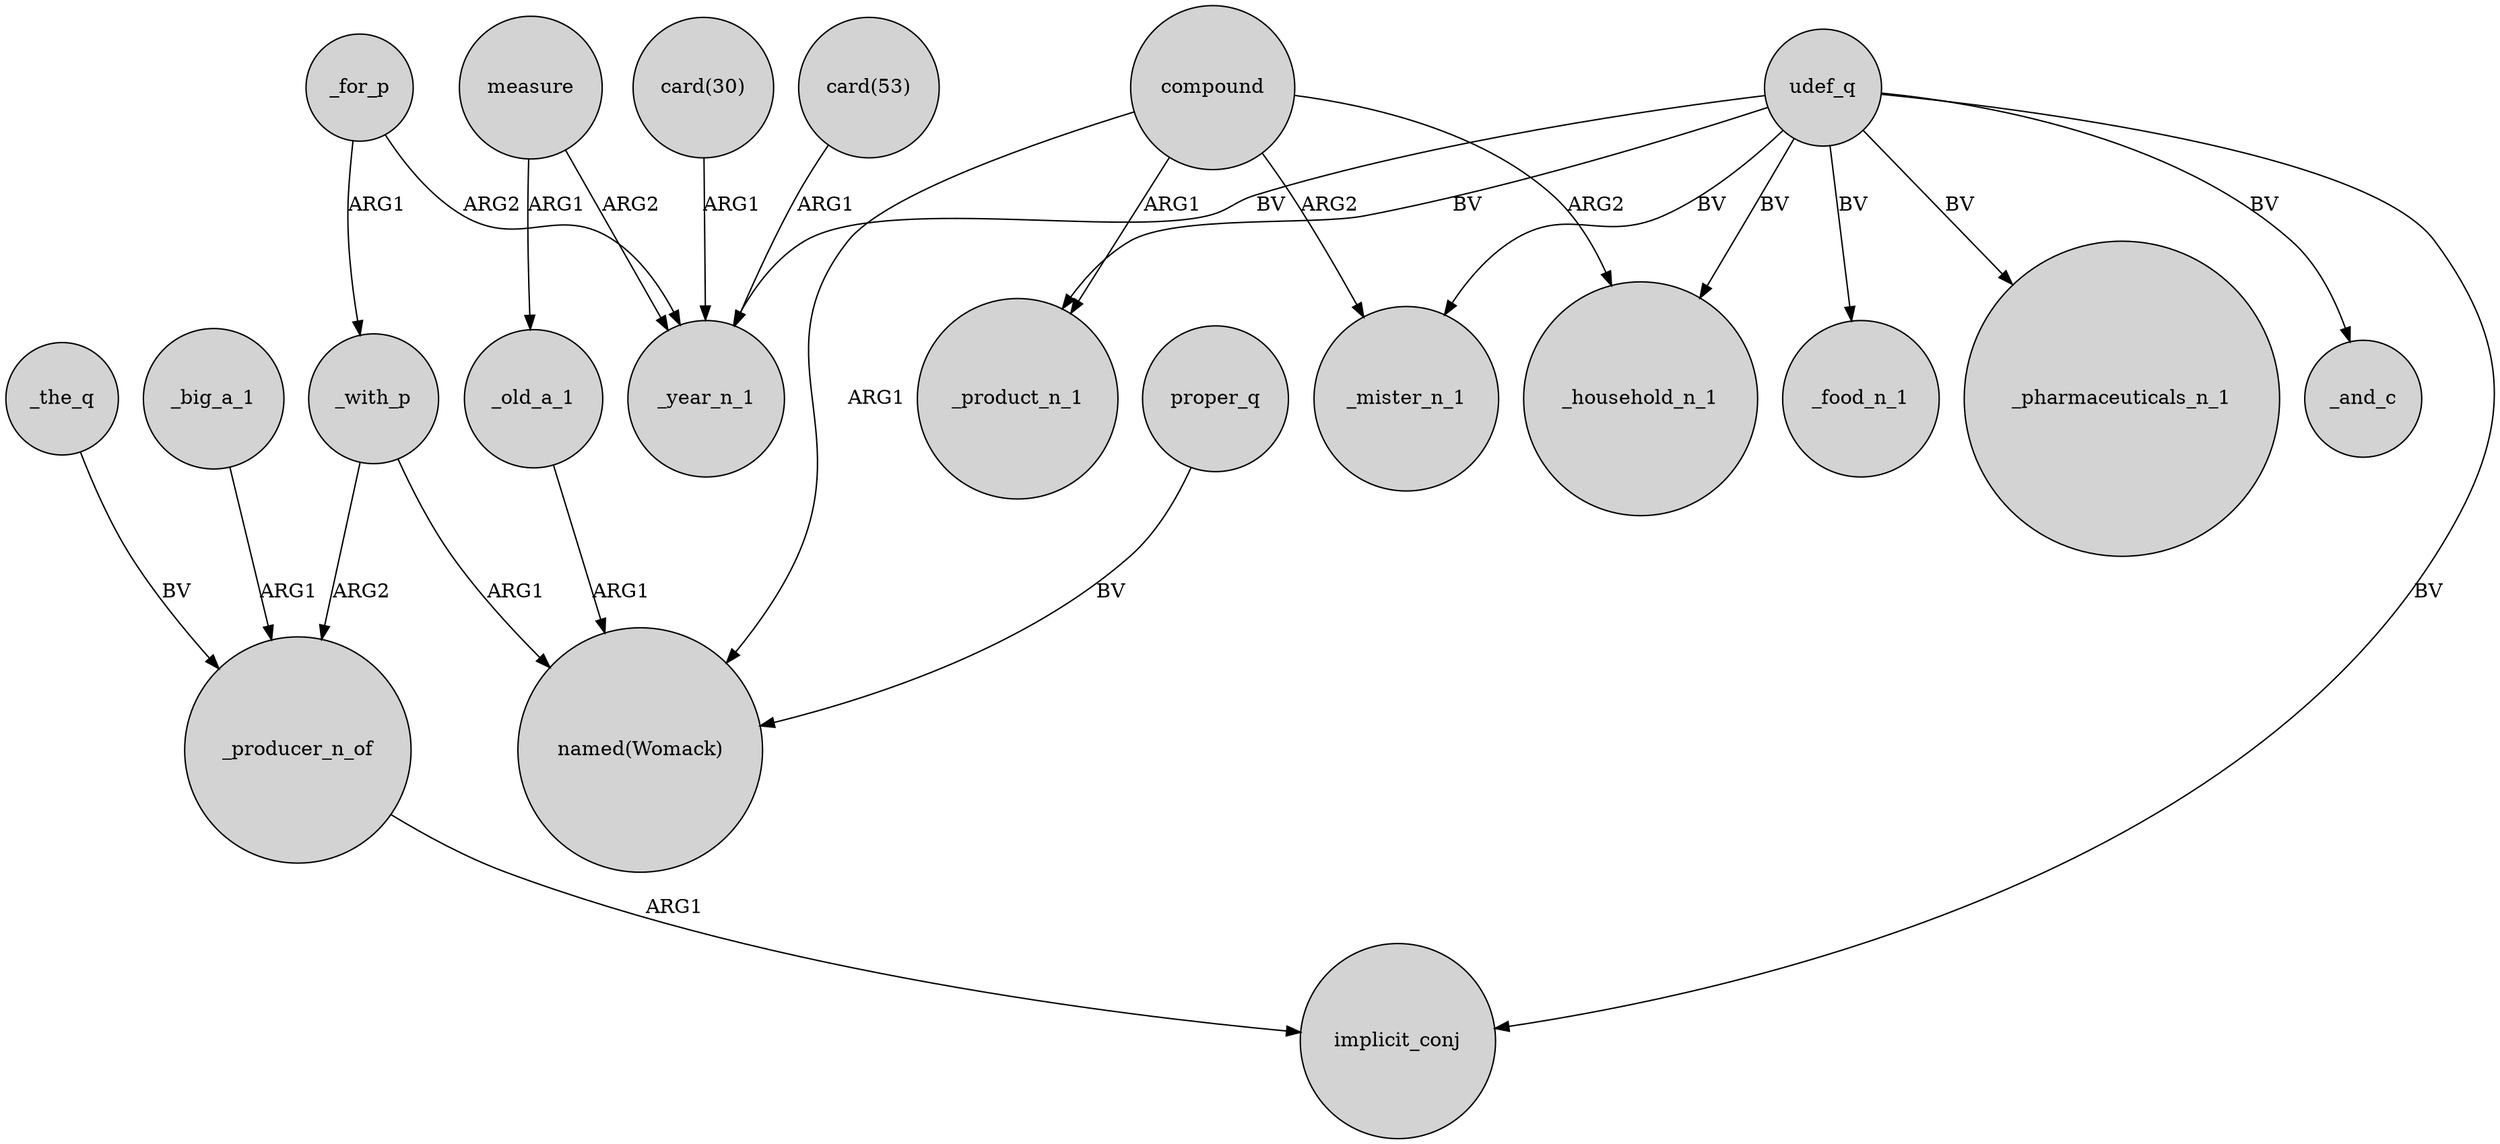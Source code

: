 digraph {
	node [shape=circle style=filled]
	_the_q -> _producer_n_of [label=BV]
	compound -> _product_n_1 [label=ARG1]
	_for_p -> _year_n_1 [label=ARG2]
	measure -> _year_n_1 [label=ARG2]
	compound -> "named(Womack)" [label=ARG1]
	_with_p -> "named(Womack)" [label=ARG1]
	udef_q -> _household_n_1 [label=BV]
	compound -> _mister_n_1 [label=ARG2]
	_old_a_1 -> "named(Womack)" [label=ARG1]
	_with_p -> _producer_n_of [label=ARG2]
	udef_q -> _mister_n_1 [label=BV]
	compound -> _household_n_1 [label=ARG2]
	udef_q -> implicit_conj [label=BV]
	udef_q -> _food_n_1 [label=BV]
	measure -> _old_a_1 [label=ARG1]
	_big_a_1 -> _producer_n_of [label=ARG1]
	"card(30)" -> _year_n_1 [label=ARG1]
	udef_q -> _pharmaceuticals_n_1 [label=BV]
	udef_q -> _product_n_1 [label=BV]
	udef_q -> _year_n_1 [label=BV]
	"card(53)" -> _year_n_1 [label=ARG1]
	_for_p -> _with_p [label=ARG1]
	proper_q -> "named(Womack)" [label=BV]
	_producer_n_of -> implicit_conj [label=ARG1]
	udef_q -> _and_c [label=BV]
}
